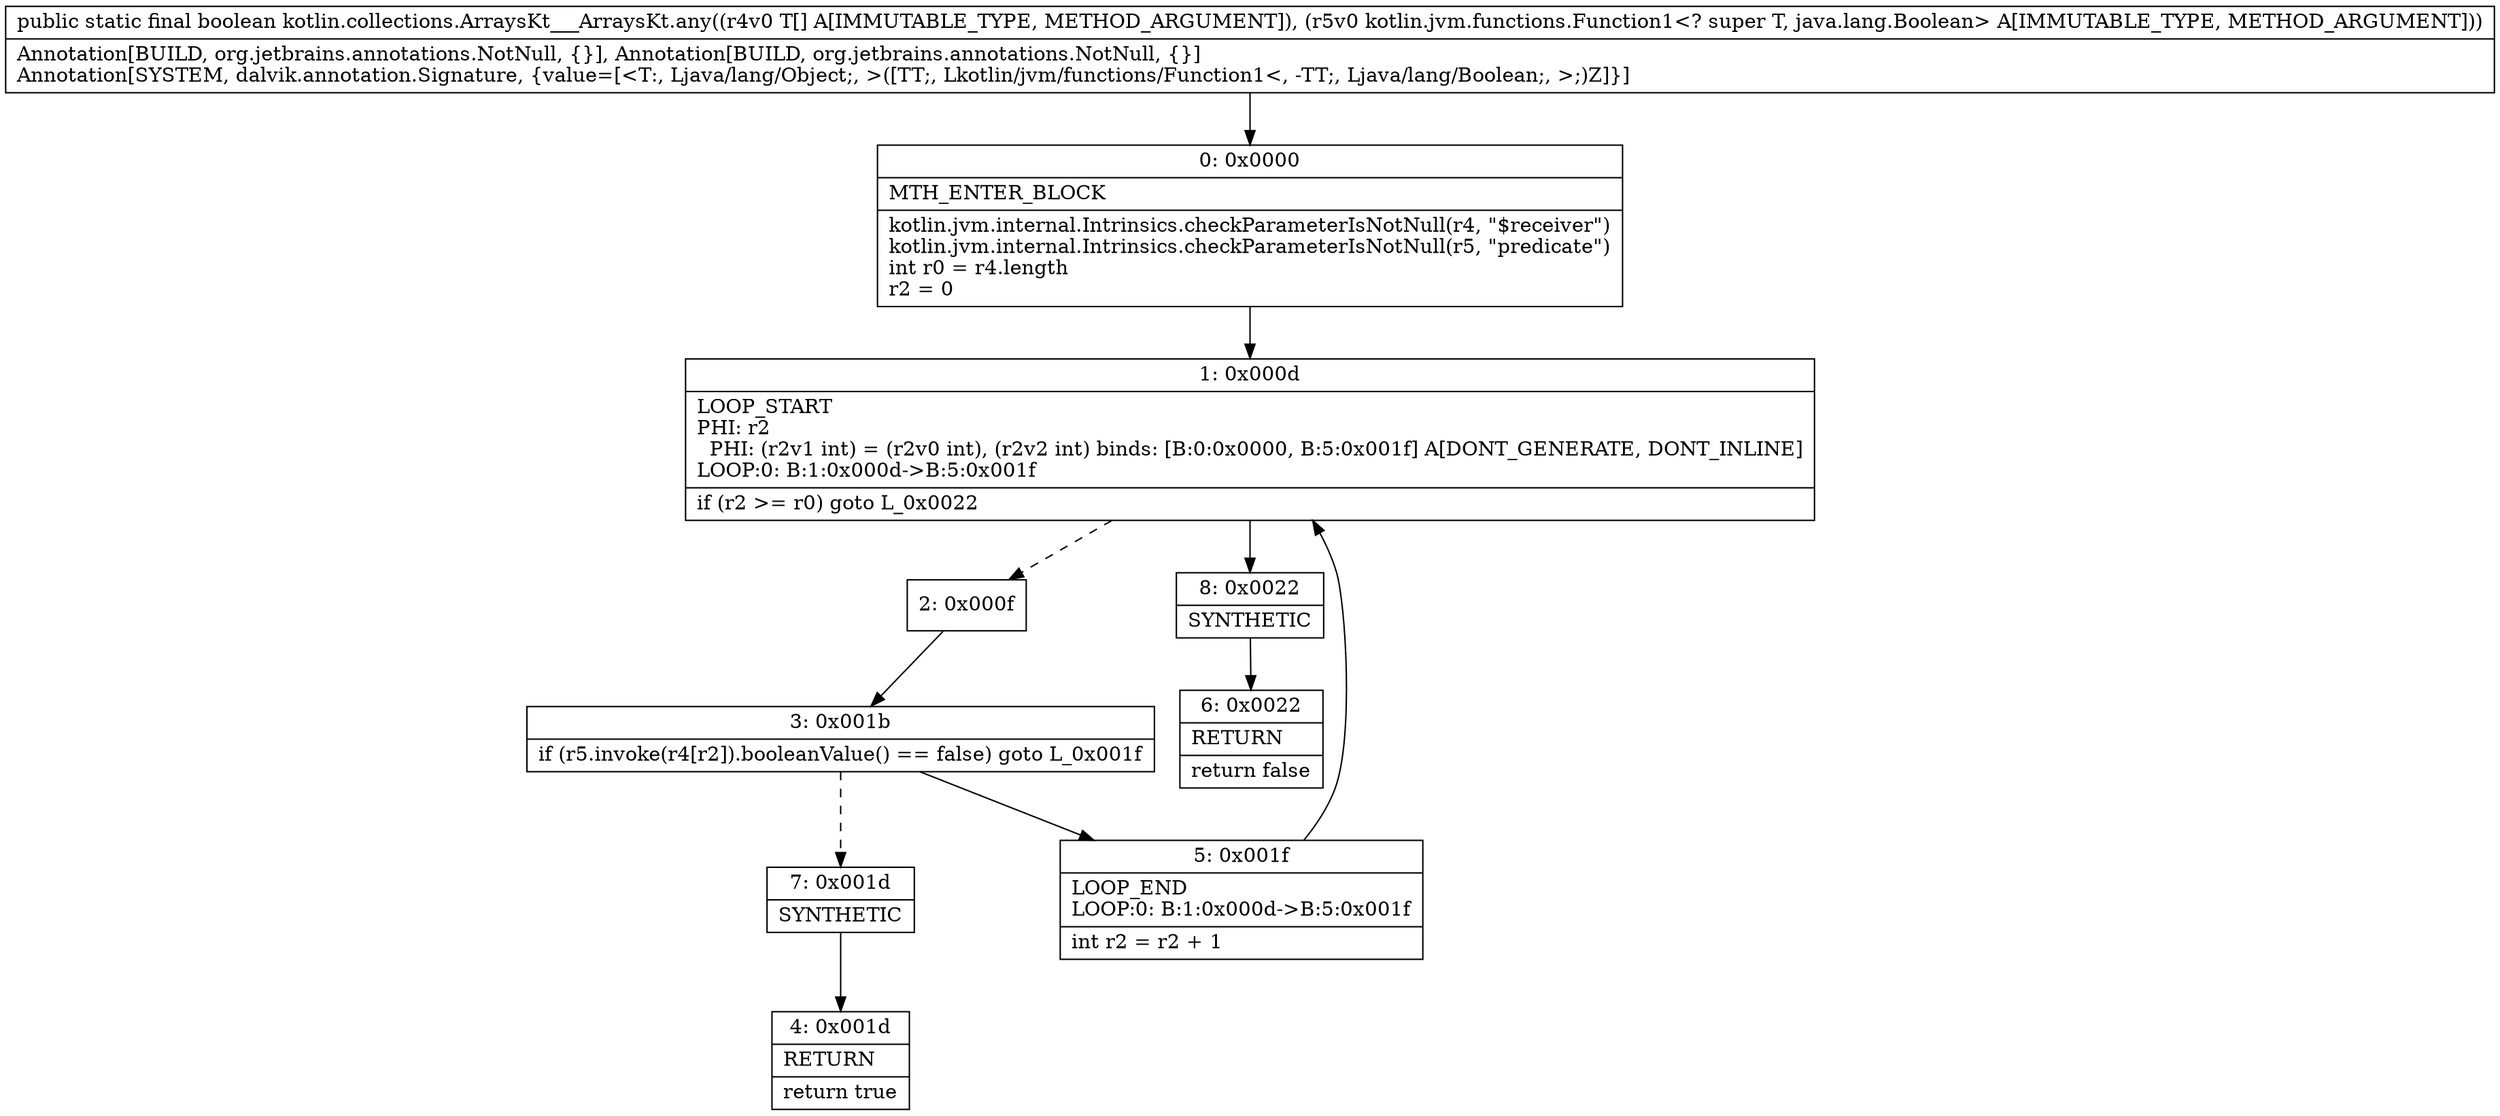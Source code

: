 digraph "CFG forkotlin.collections.ArraysKt___ArraysKt.any([Ljava\/lang\/Object;Lkotlin\/jvm\/functions\/Function1;)Z" {
Node_0 [shape=record,label="{0\:\ 0x0000|MTH_ENTER_BLOCK\l|kotlin.jvm.internal.Intrinsics.checkParameterIsNotNull(r4, \"$receiver\")\lkotlin.jvm.internal.Intrinsics.checkParameterIsNotNull(r5, \"predicate\")\lint r0 = r4.length\lr2 = 0\l}"];
Node_1 [shape=record,label="{1\:\ 0x000d|LOOP_START\lPHI: r2 \l  PHI: (r2v1 int) = (r2v0 int), (r2v2 int) binds: [B:0:0x0000, B:5:0x001f] A[DONT_GENERATE, DONT_INLINE]\lLOOP:0: B:1:0x000d\-\>B:5:0x001f\l|if (r2 \>= r0) goto L_0x0022\l}"];
Node_2 [shape=record,label="{2\:\ 0x000f}"];
Node_3 [shape=record,label="{3\:\ 0x001b|if (r5.invoke(r4[r2]).booleanValue() == false) goto L_0x001f\l}"];
Node_4 [shape=record,label="{4\:\ 0x001d|RETURN\l|return true\l}"];
Node_5 [shape=record,label="{5\:\ 0x001f|LOOP_END\lLOOP:0: B:1:0x000d\-\>B:5:0x001f\l|int r2 = r2 + 1\l}"];
Node_6 [shape=record,label="{6\:\ 0x0022|RETURN\l|return false\l}"];
Node_7 [shape=record,label="{7\:\ 0x001d|SYNTHETIC\l}"];
Node_8 [shape=record,label="{8\:\ 0x0022|SYNTHETIC\l}"];
MethodNode[shape=record,label="{public static final boolean kotlin.collections.ArraysKt___ArraysKt.any((r4v0 T[] A[IMMUTABLE_TYPE, METHOD_ARGUMENT]), (r5v0 kotlin.jvm.functions.Function1\<? super T, java.lang.Boolean\> A[IMMUTABLE_TYPE, METHOD_ARGUMENT]))  | Annotation[BUILD, org.jetbrains.annotations.NotNull, \{\}], Annotation[BUILD, org.jetbrains.annotations.NotNull, \{\}]\lAnnotation[SYSTEM, dalvik.annotation.Signature, \{value=[\<T:, Ljava\/lang\/Object;, \>([TT;, Lkotlin\/jvm\/functions\/Function1\<, \-TT;, Ljava\/lang\/Boolean;, \>;)Z]\}]\l}"];
MethodNode -> Node_0;
Node_0 -> Node_1;
Node_1 -> Node_2[style=dashed];
Node_1 -> Node_8;
Node_2 -> Node_3;
Node_3 -> Node_5;
Node_3 -> Node_7[style=dashed];
Node_5 -> Node_1;
Node_7 -> Node_4;
Node_8 -> Node_6;
}

